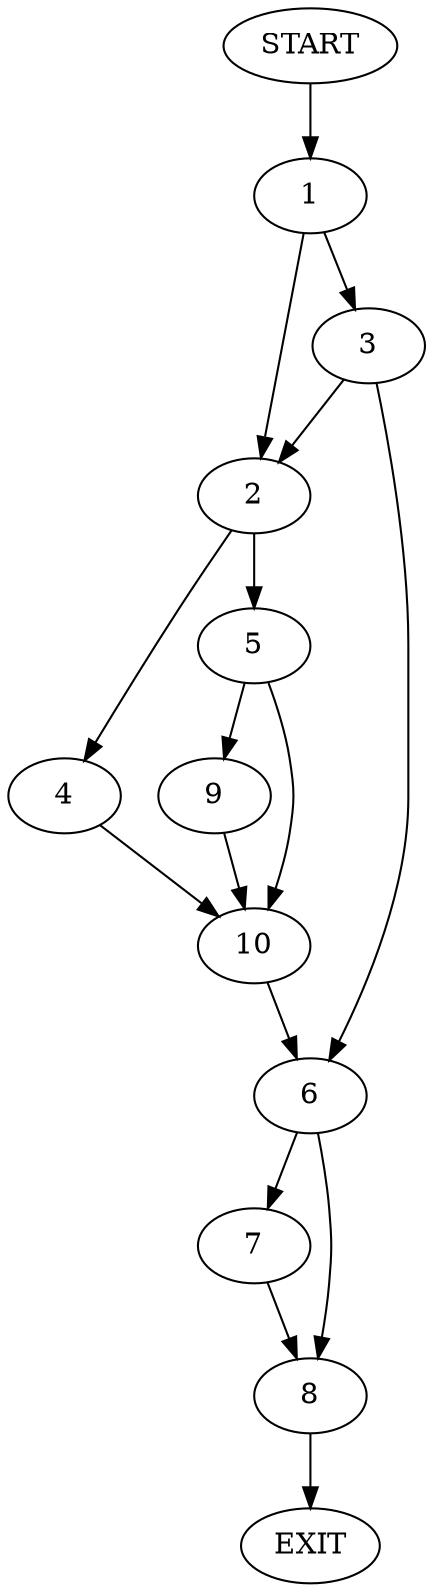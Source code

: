 digraph {
0 [label="START"]
11 [label="EXIT"]
0 -> 1
1 -> 2
1 -> 3
2 -> 4
2 -> 5
3 -> 2
3 -> 6
6 -> 7
6 -> 8
5 -> 9
5 -> 10
4 -> 10
10 -> 6
9 -> 10
8 -> 11
7 -> 8
}
